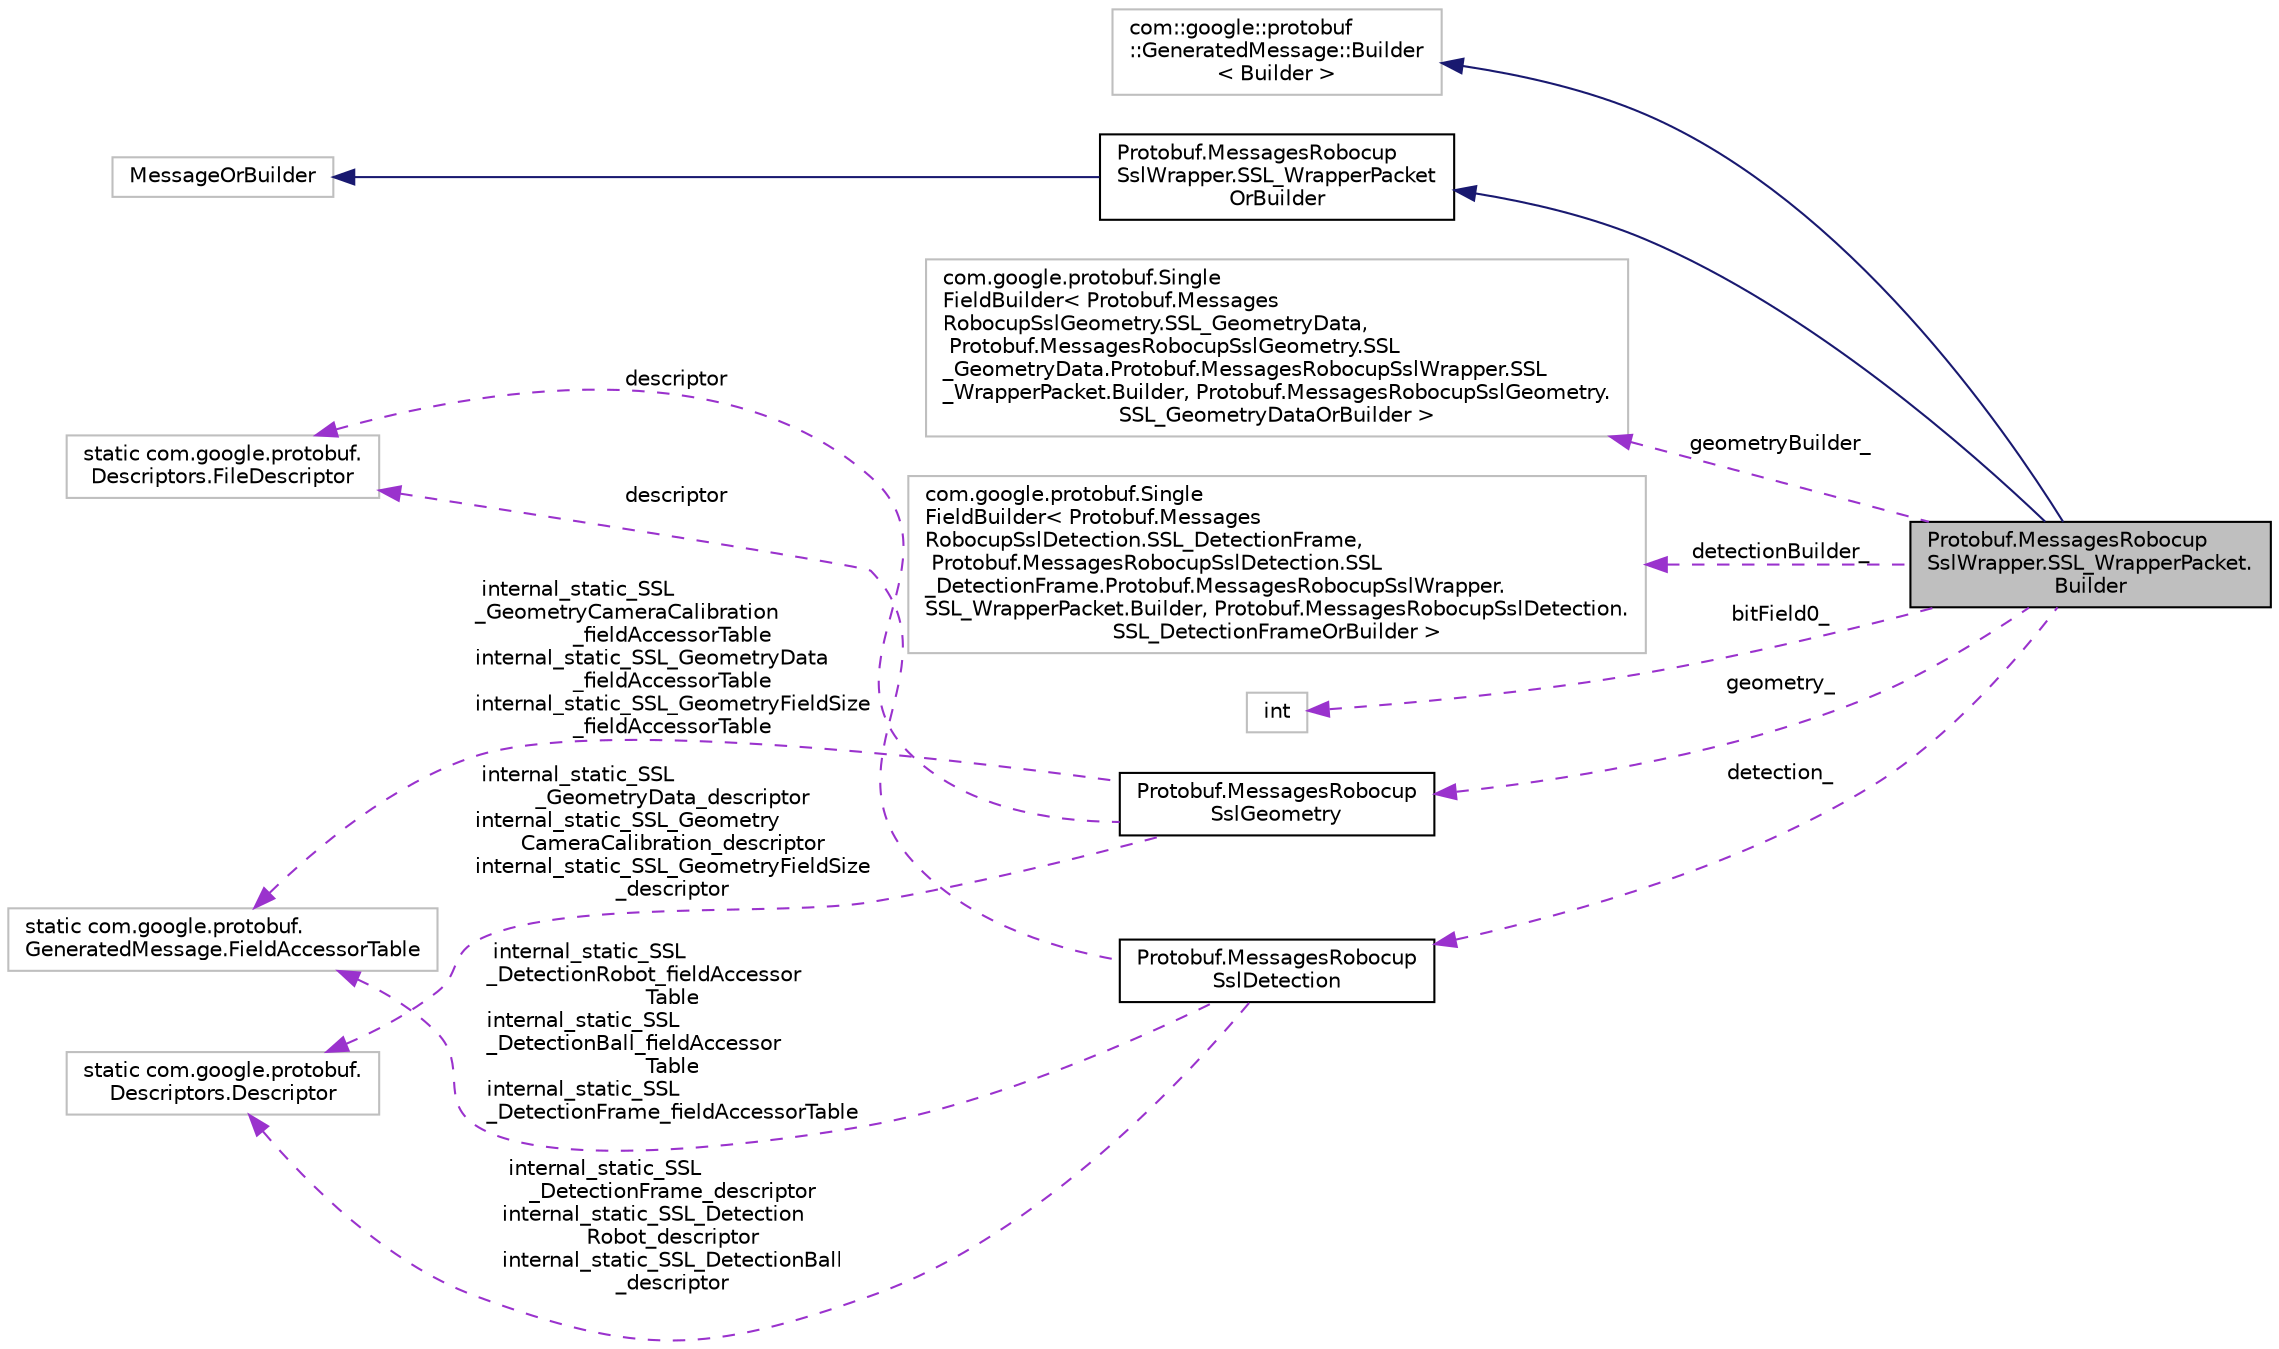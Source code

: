 digraph "Protobuf.MessagesRobocupSslWrapper.SSL_WrapperPacket.Builder"
{
 // INTERACTIVE_SVG=YES
  edge [fontname="Helvetica",fontsize="10",labelfontname="Helvetica",labelfontsize="10"];
  node [fontname="Helvetica",fontsize="10",shape=record];
  rankdir="LR";
  Node1 [label="Protobuf.MessagesRobocup\lSslWrapper.SSL_WrapperPacket.\lBuilder",height=0.2,width=0.4,color="black", fillcolor="grey75", style="filled", fontcolor="black"];
  Node2 -> Node1 [dir="back",color="midnightblue",fontsize="10",style="solid",fontname="Helvetica"];
  Node2 [label="com::google::protobuf\l::GeneratedMessage::Builder\l\< Builder \>",height=0.2,width=0.4,color="grey75", fillcolor="white", style="filled"];
  Node3 -> Node1 [dir="back",color="midnightblue",fontsize="10",style="solid",fontname="Helvetica"];
  Node3 [label="Protobuf.MessagesRobocup\lSslWrapper.SSL_WrapperPacket\lOrBuilder",height=0.2,width=0.4,color="black", fillcolor="white", style="filled",URL="$df/dd3/interface_protobuf_1_1_messages_robocup_ssl_wrapper_1_1_s_s_l___wrapper_packet_or_builder.html"];
  Node4 -> Node3 [dir="back",color="midnightblue",fontsize="10",style="solid",fontname="Helvetica"];
  Node4 [label="MessageOrBuilder",height=0.2,width=0.4,color="grey75", fillcolor="white", style="filled"];
  Node5 -> Node1 [dir="back",color="darkorchid3",fontsize="10",style="dashed",label=" geometryBuilder_" ,fontname="Helvetica"];
  Node5 [label="com.google.protobuf.Single\lFieldBuilder\< Protobuf.Messages\lRobocupSslGeometry.SSL_GeometryData,\l Protobuf.MessagesRobocupSslGeometry.SSL\l_GeometryData.Protobuf.MessagesRobocupSslWrapper.SSL\l_WrapperPacket.Builder, Protobuf.MessagesRobocupSslGeometry.\lSSL_GeometryDataOrBuilder \>",height=0.2,width=0.4,color="grey75", fillcolor="white", style="filled"];
  Node6 -> Node1 [dir="back",color="darkorchid3",fontsize="10",style="dashed",label=" detectionBuilder_" ,fontname="Helvetica"];
  Node6 [label="com.google.protobuf.Single\lFieldBuilder\< Protobuf.Messages\lRobocupSslDetection.SSL_DetectionFrame,\l Protobuf.MessagesRobocupSslDetection.SSL\l_DetectionFrame.Protobuf.MessagesRobocupSslWrapper.\lSSL_WrapperPacket.Builder, Protobuf.MessagesRobocupSslDetection.\lSSL_DetectionFrameOrBuilder \>",height=0.2,width=0.4,color="grey75", fillcolor="white", style="filled"];
  Node7 -> Node1 [dir="back",color="darkorchid3",fontsize="10",style="dashed",label=" bitField0_" ,fontname="Helvetica"];
  Node7 [label="int",height=0.2,width=0.4,color="grey75", fillcolor="white", style="filled"];
  Node8 -> Node1 [dir="back",color="darkorchid3",fontsize="10",style="dashed",label=" geometry_" ,fontname="Helvetica"];
  Node8 [label="Protobuf.MessagesRobocup\lSslGeometry",height=0.2,width=0.4,color="black", fillcolor="white", style="filled",URL="$d2/d1b/class_protobuf_1_1_messages_robocup_ssl_geometry.html"];
  Node9 -> Node8 [dir="back",color="darkorchid3",fontsize="10",style="dashed",label=" internal_static_SSL\l_GeometryData_descriptor\ninternal_static_SSL_Geometry\lCameraCalibration_descriptor\ninternal_static_SSL_GeometryFieldSize\l_descriptor" ,fontname="Helvetica"];
  Node9 [label="static com.google.protobuf.\lDescriptors.Descriptor",height=0.2,width=0.4,color="grey75", fillcolor="white", style="filled"];
  Node10 -> Node8 [dir="back",color="darkorchid3",fontsize="10",style="dashed",label=" internal_static_SSL\l_GeometryCameraCalibration\l_fieldAccessorTable\ninternal_static_SSL_GeometryData\l_fieldAccessorTable\ninternal_static_SSL_GeometryFieldSize\l_fieldAccessorTable" ,fontname="Helvetica"];
  Node10 [label="static com.google.protobuf.\lGeneratedMessage.FieldAccessorTable",height=0.2,width=0.4,color="grey75", fillcolor="white", style="filled"];
  Node11 -> Node8 [dir="back",color="darkorchid3",fontsize="10",style="dashed",label=" descriptor" ,fontname="Helvetica"];
  Node11 [label="static com.google.protobuf.\lDescriptors.FileDescriptor",height=0.2,width=0.4,color="grey75", fillcolor="white", style="filled"];
  Node12 -> Node1 [dir="back",color="darkorchid3",fontsize="10",style="dashed",label=" detection_" ,fontname="Helvetica"];
  Node12 [label="Protobuf.MessagesRobocup\lSslDetection",height=0.2,width=0.4,color="black", fillcolor="white", style="filled",URL="$d5/db3/class_protobuf_1_1_messages_robocup_ssl_detection.html"];
  Node9 -> Node12 [dir="back",color="darkorchid3",fontsize="10",style="dashed",label=" internal_static_SSL\l_DetectionFrame_descriptor\ninternal_static_SSL_Detection\lRobot_descriptor\ninternal_static_SSL_DetectionBall\l_descriptor" ,fontname="Helvetica"];
  Node10 -> Node12 [dir="back",color="darkorchid3",fontsize="10",style="dashed",label=" internal_static_SSL\l_DetectionRobot_fieldAccessor\lTable\ninternal_static_SSL\l_DetectionBall_fieldAccessor\lTable\ninternal_static_SSL\l_DetectionFrame_fieldAccessorTable" ,fontname="Helvetica"];
  Node11 -> Node12 [dir="back",color="darkorchid3",fontsize="10",style="dashed",label=" descriptor" ,fontname="Helvetica"];
}
